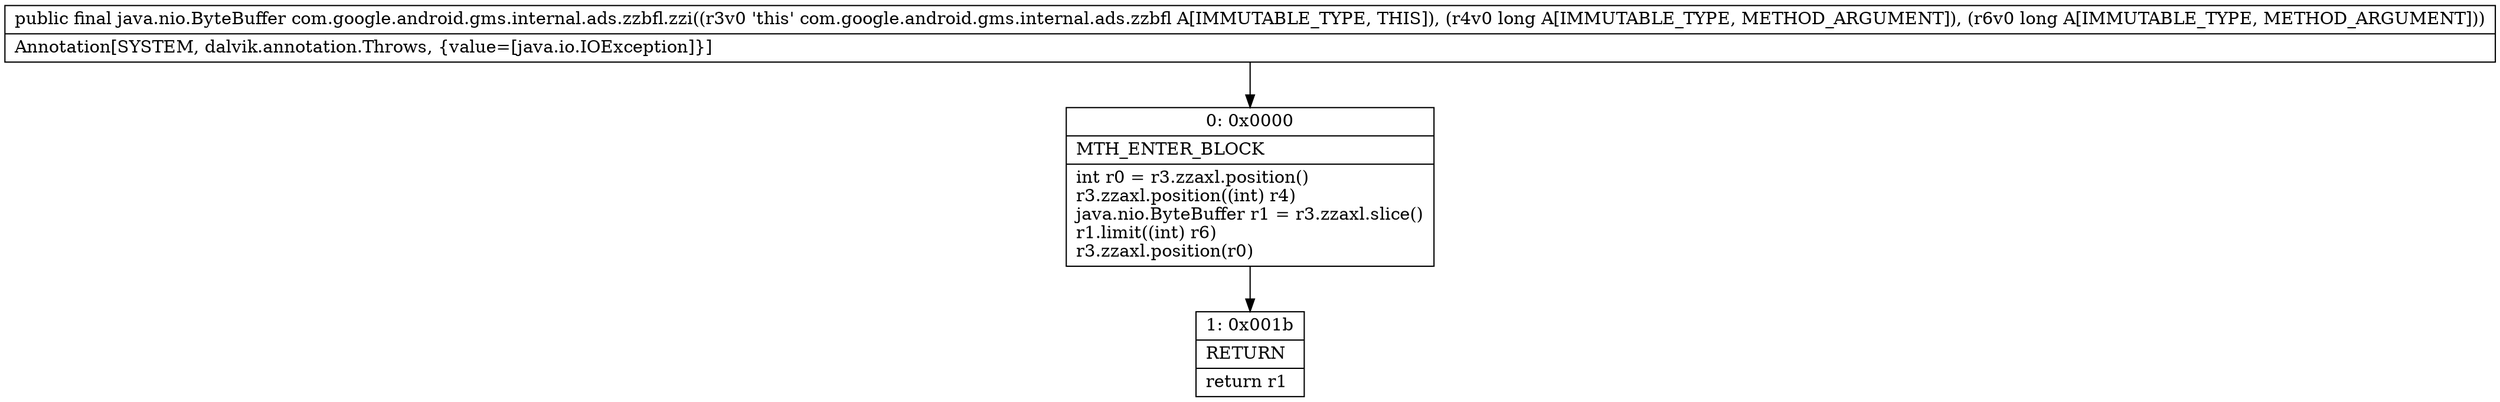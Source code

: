 digraph "CFG forcom.google.android.gms.internal.ads.zzbfl.zzi(JJ)Ljava\/nio\/ByteBuffer;" {
Node_0 [shape=record,label="{0\:\ 0x0000|MTH_ENTER_BLOCK\l|int r0 = r3.zzaxl.position()\lr3.zzaxl.position((int) r4)\ljava.nio.ByteBuffer r1 = r3.zzaxl.slice()\lr1.limit((int) r6)\lr3.zzaxl.position(r0)\l}"];
Node_1 [shape=record,label="{1\:\ 0x001b|RETURN\l|return r1\l}"];
MethodNode[shape=record,label="{public final java.nio.ByteBuffer com.google.android.gms.internal.ads.zzbfl.zzi((r3v0 'this' com.google.android.gms.internal.ads.zzbfl A[IMMUTABLE_TYPE, THIS]), (r4v0 long A[IMMUTABLE_TYPE, METHOD_ARGUMENT]), (r6v0 long A[IMMUTABLE_TYPE, METHOD_ARGUMENT]))  | Annotation[SYSTEM, dalvik.annotation.Throws, \{value=[java.io.IOException]\}]\l}"];
MethodNode -> Node_0;
Node_0 -> Node_1;
}

